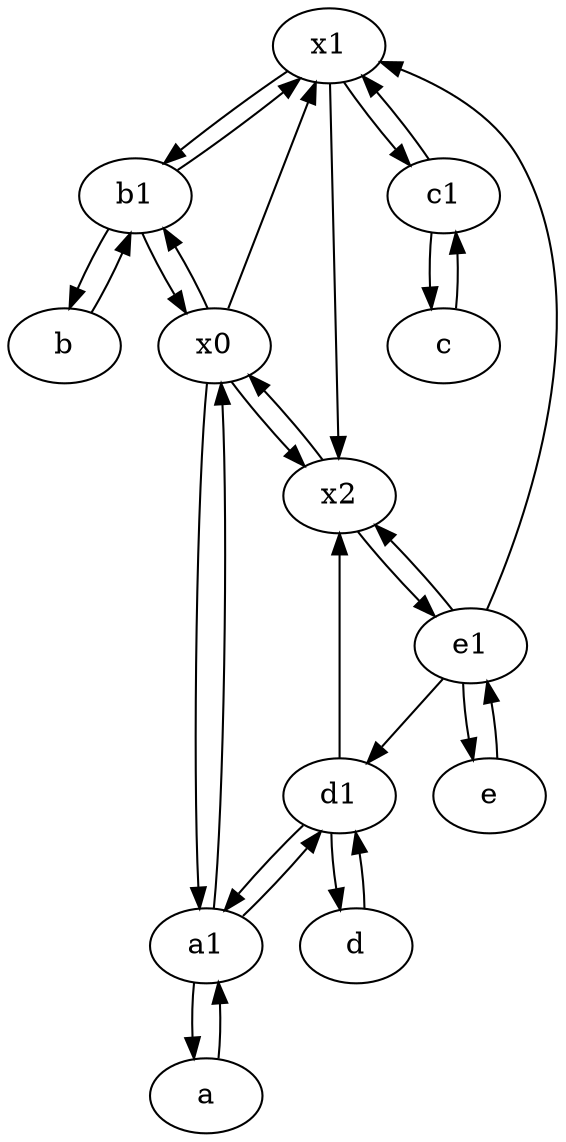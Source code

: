 digraph  {
	x1;
	d1 [pos="25,30!"];
	e [pos="30,50!"];
	b1 [pos="45,20!"];
	a1 [pos="40,15!"];
	b [pos="50,20!"];
	x2;
	e1 [pos="25,45!"];
	c1 [pos="30,15!"];
	x0;
	d [pos="20,30!"];
	a [pos="40,10!"];
	c [pos="20,10!"];
	b1 -> b;
	x2 -> x0;
	x0 -> x2;
	c -> c1;
	d1 -> d;
	e1 -> x2;
	b -> b1;
	x2 -> e1;
	e1 -> d1;
	e1 -> e;
	a1 -> d1;
	c1 -> x1;
	x1 -> x2;
	b1 -> x1;
	d1 -> x2;
	c1 -> c;
	d -> d1;
	a -> a1;
	x0 -> x1;
	a1 -> x0;
	e -> e1;
	e1 -> x1;
	x1 -> b1;
	d1 -> a1;
	x0 -> a1;
	b1 -> x0;
	x0 -> b1;
	a1 -> a;
	x1 -> c1;

	}